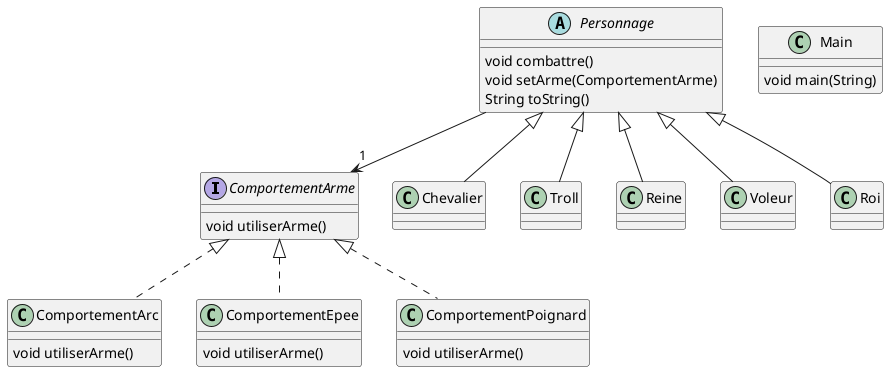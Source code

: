 @startuml

' definitions
' -----------

' package "comportements.arme"
interface ComportementArme
' end package

' package "app.personnages"
class Chevalier
class Troll
class Reine
class Voleur
class Roi
' end package

' package "comportements.arme.impl"
class ComportementArc
class ComportementEpee
class ComportementPoignard
' end package

' package "app"
class Main
abstract Personnage
' end package

' content
' -------

' Troll:
Personnage <|-- Troll

' Reine:
Personnage <|-- Reine

' Main:
Main : void main(String)

' Personnage:
Personnage --> "1" ComportementArme
Personnage : void combattre()
Personnage : void setArme(ComportementArme)
Personnage : String toString()

' Voleur:
Personnage <|-- Voleur

' Roi:
Personnage <|-- Roi

' ComportementEpee:
ComportementArme <|.. ComportementEpee
ComportementEpee : void utiliserArme()

' ComportementPoignard:
ComportementArme <|.. ComportementPoignard
ComportementPoignard : void utiliserArme()

' ComportementArme:
ComportementArme : void utiliserArme()

' Chevalier:
Personnage <|-- Chevalier

' ComportementArc:
ComportementArme <|.. ComportementArc
ComportementArc : void utiliserArme()

@enduml
